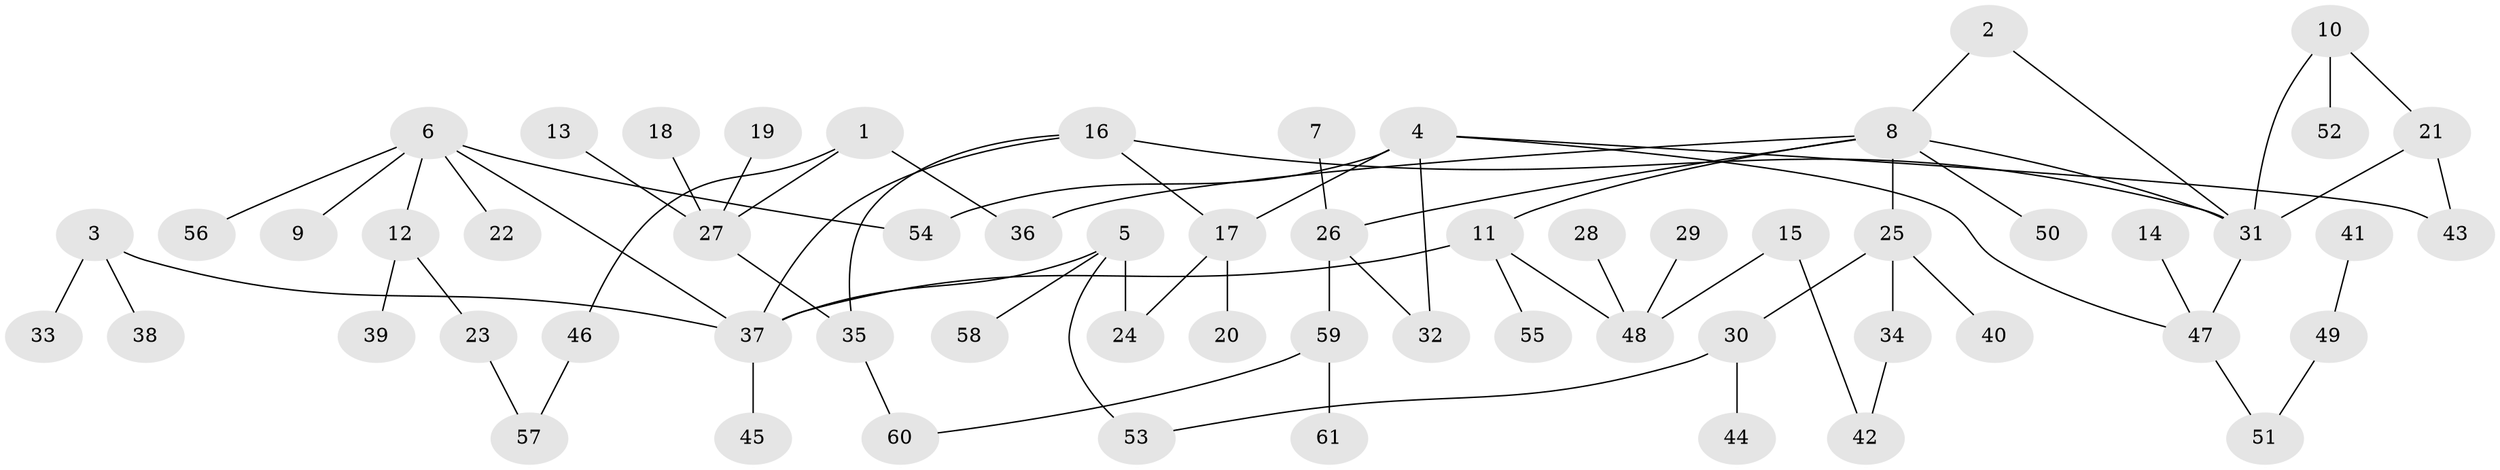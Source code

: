 // original degree distribution, {4: 0.10569105691056911, 6: 0.04065040650406504, 8: 0.008130081300813009, 2: 0.2601626016260163, 3: 0.08943089430894309, 5: 0.032520325203252036, 1: 0.45528455284552843, 7: 0.008130081300813009}
// Generated by graph-tools (version 1.1) at 2025/00/03/09/25 03:00:59]
// undirected, 61 vertices, 73 edges
graph export_dot {
graph [start="1"]
  node [color=gray90,style=filled];
  1;
  2;
  3;
  4;
  5;
  6;
  7;
  8;
  9;
  10;
  11;
  12;
  13;
  14;
  15;
  16;
  17;
  18;
  19;
  20;
  21;
  22;
  23;
  24;
  25;
  26;
  27;
  28;
  29;
  30;
  31;
  32;
  33;
  34;
  35;
  36;
  37;
  38;
  39;
  40;
  41;
  42;
  43;
  44;
  45;
  46;
  47;
  48;
  49;
  50;
  51;
  52;
  53;
  54;
  55;
  56;
  57;
  58;
  59;
  60;
  61;
  1 -- 27 [weight=1.0];
  1 -- 36 [weight=1.0];
  1 -- 46 [weight=1.0];
  2 -- 8 [weight=1.0];
  2 -- 31 [weight=1.0];
  3 -- 33 [weight=1.0];
  3 -- 37 [weight=1.0];
  3 -- 38 [weight=1.0];
  4 -- 17 [weight=1.0];
  4 -- 32 [weight=1.0];
  4 -- 43 [weight=1.0];
  4 -- 47 [weight=1.0];
  4 -- 54 [weight=1.0];
  5 -- 24 [weight=1.0];
  5 -- 37 [weight=1.0];
  5 -- 53 [weight=1.0];
  5 -- 58 [weight=1.0];
  6 -- 9 [weight=1.0];
  6 -- 12 [weight=1.0];
  6 -- 22 [weight=1.0];
  6 -- 37 [weight=1.0];
  6 -- 54 [weight=1.0];
  6 -- 56 [weight=1.0];
  7 -- 26 [weight=1.0];
  8 -- 11 [weight=1.0];
  8 -- 25 [weight=1.0];
  8 -- 26 [weight=1.0];
  8 -- 31 [weight=1.0];
  8 -- 36 [weight=1.0];
  8 -- 50 [weight=1.0];
  10 -- 21 [weight=1.0];
  10 -- 31 [weight=1.0];
  10 -- 52 [weight=1.0];
  11 -- 37 [weight=1.0];
  11 -- 48 [weight=1.0];
  11 -- 55 [weight=1.0];
  12 -- 23 [weight=1.0];
  12 -- 39 [weight=1.0];
  13 -- 27 [weight=1.0];
  14 -- 47 [weight=1.0];
  15 -- 42 [weight=1.0];
  15 -- 48 [weight=1.0];
  16 -- 17 [weight=1.0];
  16 -- 31 [weight=1.0];
  16 -- 35 [weight=1.0];
  16 -- 37 [weight=1.0];
  17 -- 20 [weight=1.0];
  17 -- 24 [weight=1.0];
  18 -- 27 [weight=1.0];
  19 -- 27 [weight=1.0];
  21 -- 31 [weight=1.0];
  21 -- 43 [weight=1.0];
  23 -- 57 [weight=1.0];
  25 -- 30 [weight=1.0];
  25 -- 34 [weight=1.0];
  25 -- 40 [weight=1.0];
  26 -- 32 [weight=1.0];
  26 -- 59 [weight=1.0];
  27 -- 35 [weight=1.0];
  28 -- 48 [weight=1.0];
  29 -- 48 [weight=1.0];
  30 -- 44 [weight=1.0];
  30 -- 53 [weight=1.0];
  31 -- 47 [weight=1.0];
  34 -- 42 [weight=1.0];
  35 -- 60 [weight=1.0];
  37 -- 45 [weight=1.0];
  41 -- 49 [weight=1.0];
  46 -- 57 [weight=1.0];
  47 -- 51 [weight=1.0];
  49 -- 51 [weight=1.0];
  59 -- 60 [weight=1.0];
  59 -- 61 [weight=1.0];
}
